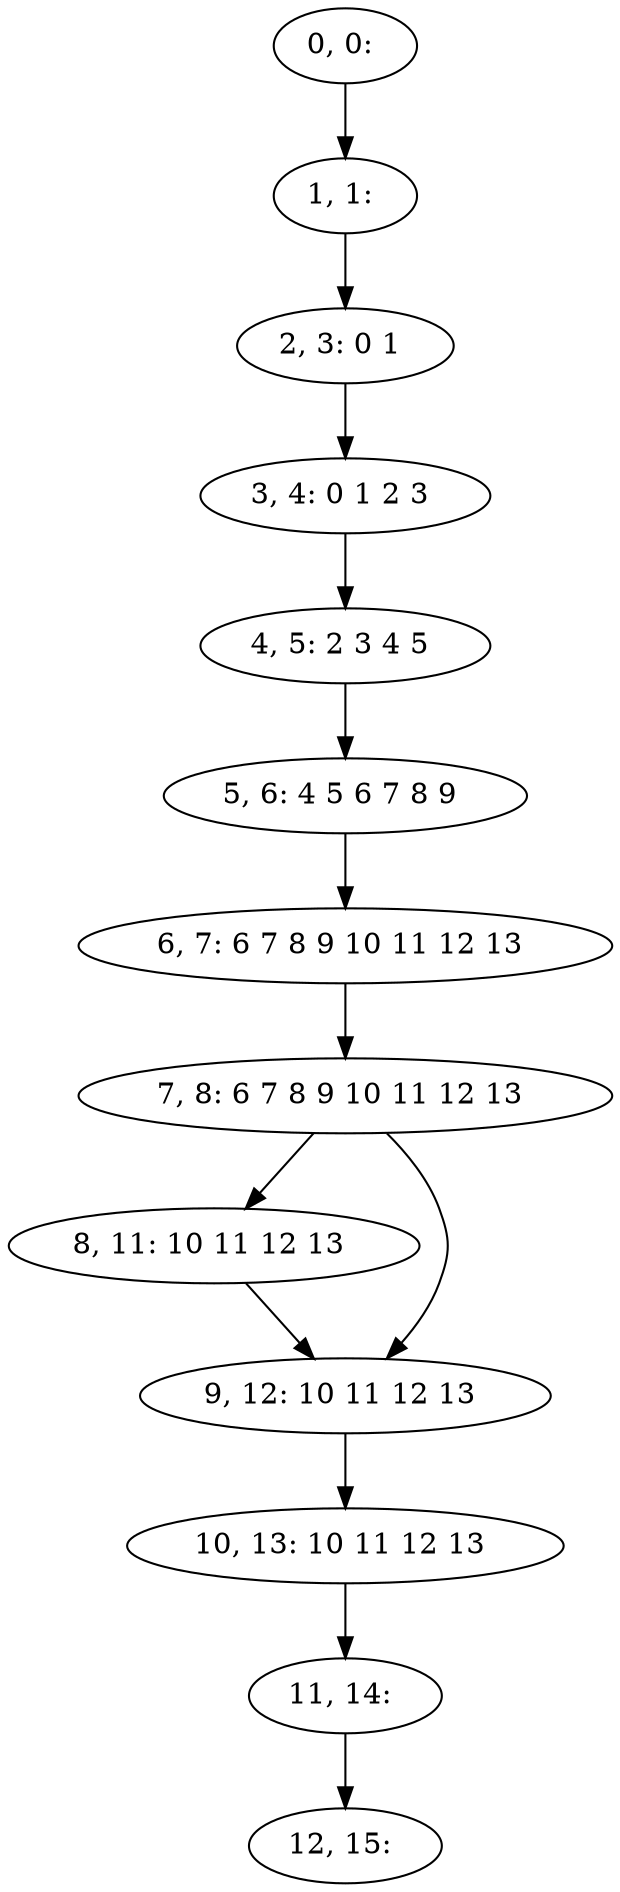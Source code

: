 digraph G {
0[label="0, 0: "];
1[label="1, 1: "];
2[label="2, 3: 0 1 "];
3[label="3, 4: 0 1 2 3 "];
4[label="4, 5: 2 3 4 5 "];
5[label="5, 6: 4 5 6 7 8 9 "];
6[label="6, 7: 6 7 8 9 10 11 12 13 "];
7[label="7, 8: 6 7 8 9 10 11 12 13 "];
8[label="8, 11: 10 11 12 13 "];
9[label="9, 12: 10 11 12 13 "];
10[label="10, 13: 10 11 12 13 "];
11[label="11, 14: "];
12[label="12, 15: "];
0->1 ;
1->2 ;
2->3 ;
3->4 ;
4->5 ;
5->6 ;
6->7 ;
7->8 ;
7->9 ;
8->9 ;
9->10 ;
10->11 ;
11->12 ;
}
